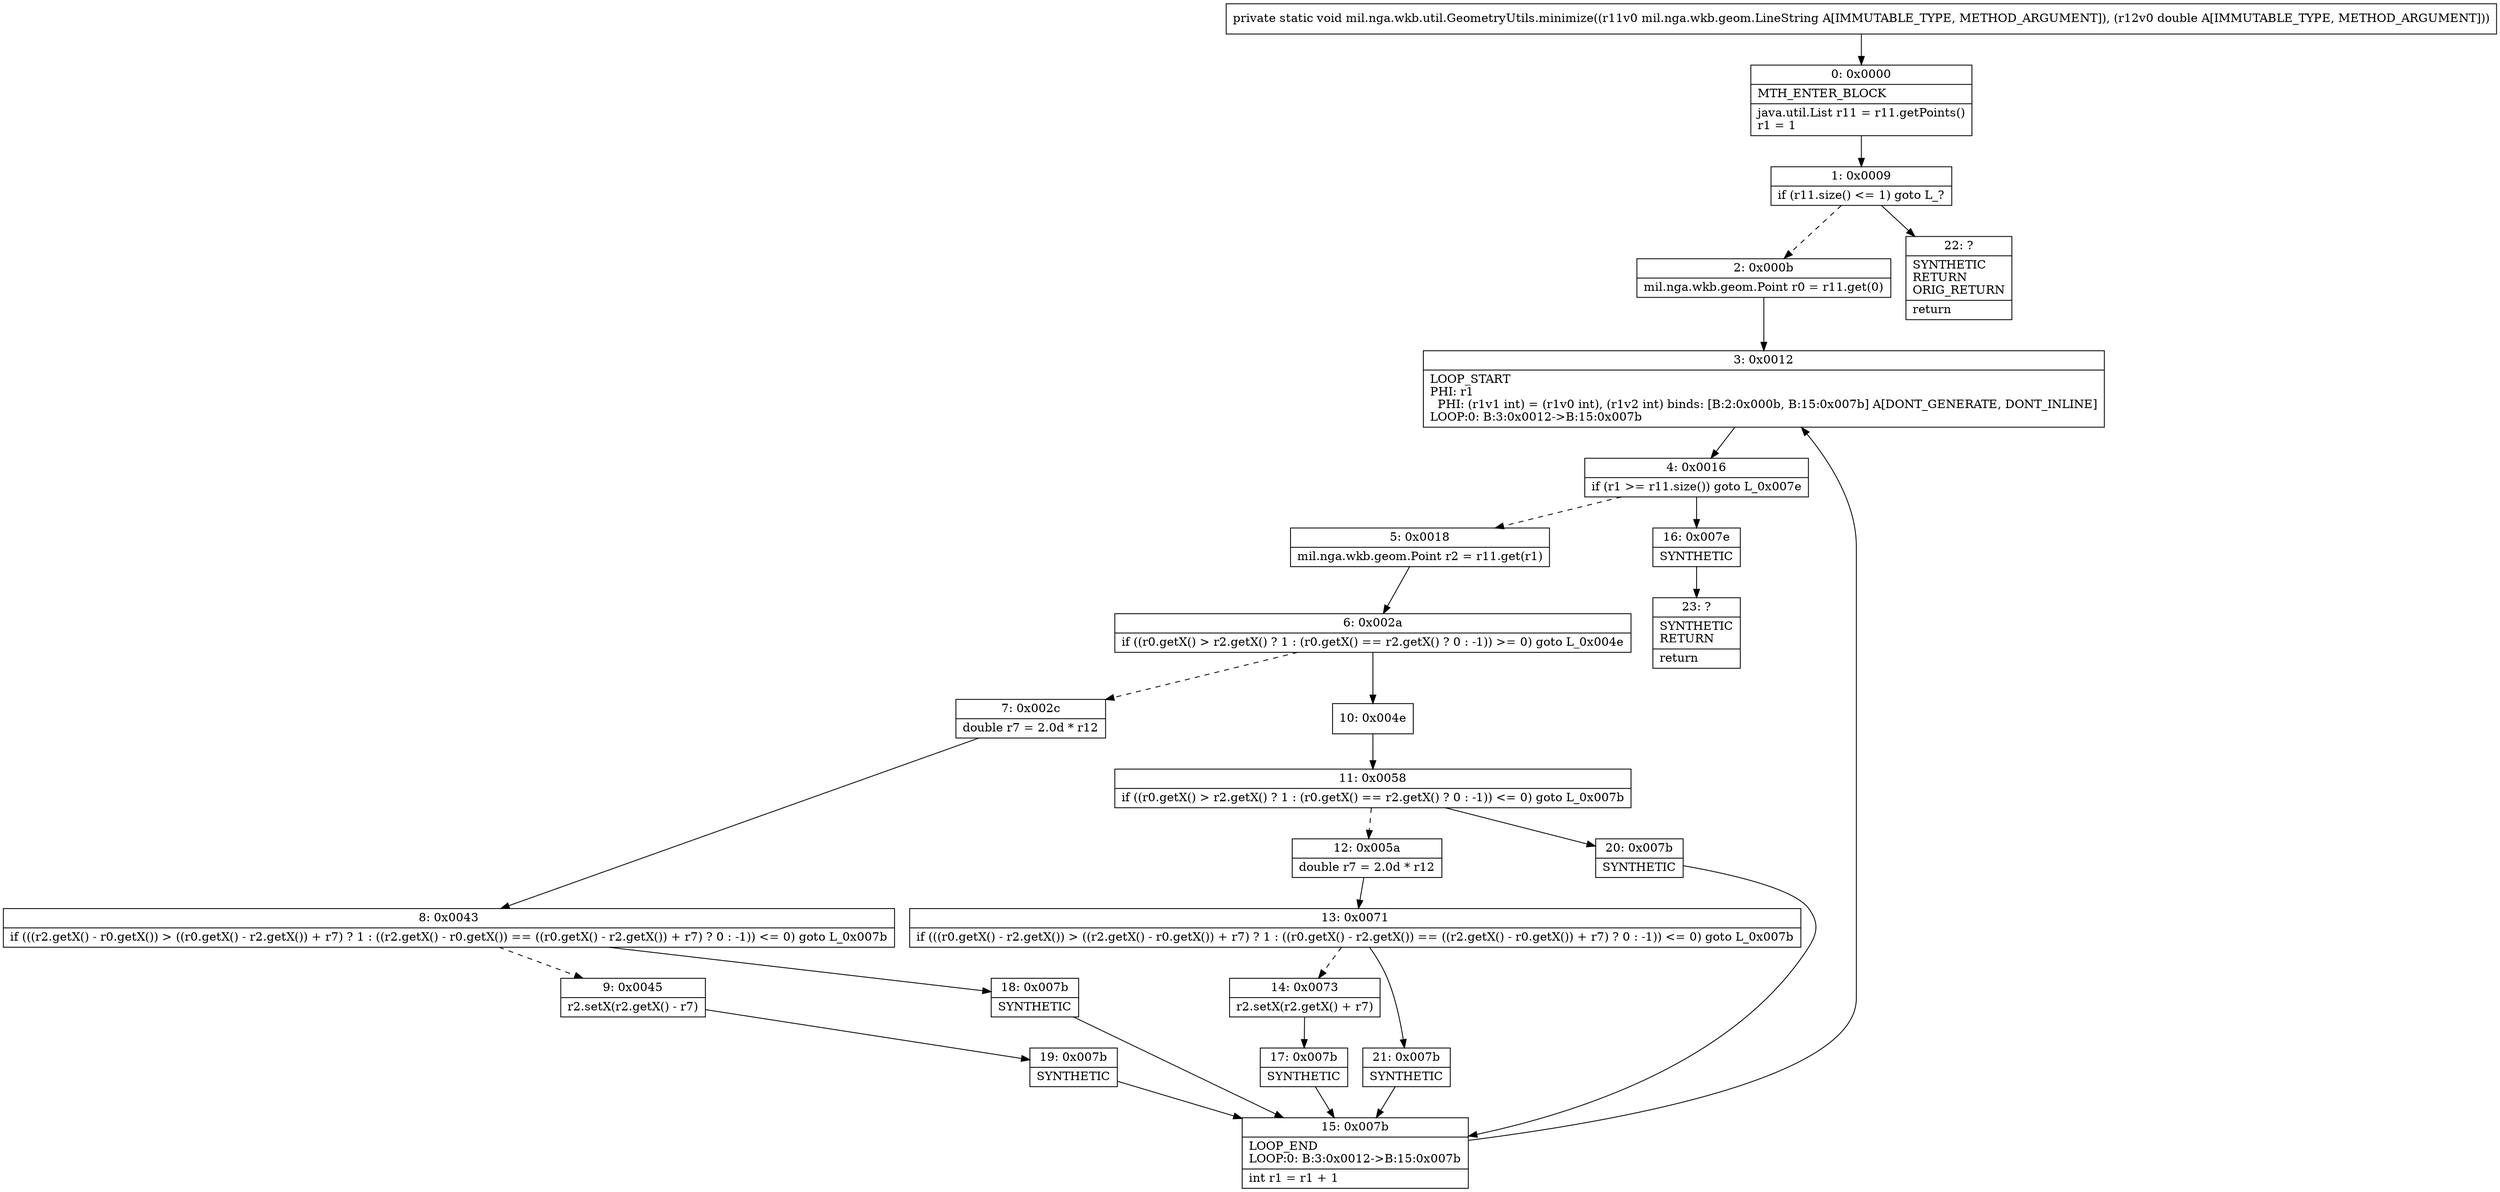 digraph "CFG formil.nga.wkb.util.GeometryUtils.minimize(Lmil\/nga\/wkb\/geom\/LineString;D)V" {
Node_0 [shape=record,label="{0\:\ 0x0000|MTH_ENTER_BLOCK\l|java.util.List r11 = r11.getPoints()\lr1 = 1\l}"];
Node_1 [shape=record,label="{1\:\ 0x0009|if (r11.size() \<= 1) goto L_?\l}"];
Node_2 [shape=record,label="{2\:\ 0x000b|mil.nga.wkb.geom.Point r0 = r11.get(0)\l}"];
Node_3 [shape=record,label="{3\:\ 0x0012|LOOP_START\lPHI: r1 \l  PHI: (r1v1 int) = (r1v0 int), (r1v2 int) binds: [B:2:0x000b, B:15:0x007b] A[DONT_GENERATE, DONT_INLINE]\lLOOP:0: B:3:0x0012\-\>B:15:0x007b\l}"];
Node_4 [shape=record,label="{4\:\ 0x0016|if (r1 \>= r11.size()) goto L_0x007e\l}"];
Node_5 [shape=record,label="{5\:\ 0x0018|mil.nga.wkb.geom.Point r2 = r11.get(r1)\l}"];
Node_6 [shape=record,label="{6\:\ 0x002a|if ((r0.getX() \> r2.getX() ? 1 : (r0.getX() == r2.getX() ? 0 : \-1)) \>= 0) goto L_0x004e\l}"];
Node_7 [shape=record,label="{7\:\ 0x002c|double r7 = 2.0d * r12\l}"];
Node_8 [shape=record,label="{8\:\ 0x0043|if (((r2.getX() \- r0.getX()) \> ((r0.getX() \- r2.getX()) + r7) ? 1 : ((r2.getX() \- r0.getX()) == ((r0.getX() \- r2.getX()) + r7) ? 0 : \-1)) \<= 0) goto L_0x007b\l}"];
Node_9 [shape=record,label="{9\:\ 0x0045|r2.setX(r2.getX() \- r7)\l}"];
Node_10 [shape=record,label="{10\:\ 0x004e}"];
Node_11 [shape=record,label="{11\:\ 0x0058|if ((r0.getX() \> r2.getX() ? 1 : (r0.getX() == r2.getX() ? 0 : \-1)) \<= 0) goto L_0x007b\l}"];
Node_12 [shape=record,label="{12\:\ 0x005a|double r7 = 2.0d * r12\l}"];
Node_13 [shape=record,label="{13\:\ 0x0071|if (((r0.getX() \- r2.getX()) \> ((r2.getX() \- r0.getX()) + r7) ? 1 : ((r0.getX() \- r2.getX()) == ((r2.getX() \- r0.getX()) + r7) ? 0 : \-1)) \<= 0) goto L_0x007b\l}"];
Node_14 [shape=record,label="{14\:\ 0x0073|r2.setX(r2.getX() + r7)\l}"];
Node_15 [shape=record,label="{15\:\ 0x007b|LOOP_END\lLOOP:0: B:3:0x0012\-\>B:15:0x007b\l|int r1 = r1 + 1\l}"];
Node_16 [shape=record,label="{16\:\ 0x007e|SYNTHETIC\l}"];
Node_17 [shape=record,label="{17\:\ 0x007b|SYNTHETIC\l}"];
Node_18 [shape=record,label="{18\:\ 0x007b|SYNTHETIC\l}"];
Node_19 [shape=record,label="{19\:\ 0x007b|SYNTHETIC\l}"];
Node_20 [shape=record,label="{20\:\ 0x007b|SYNTHETIC\l}"];
Node_21 [shape=record,label="{21\:\ 0x007b|SYNTHETIC\l}"];
Node_22 [shape=record,label="{22\:\ ?|SYNTHETIC\lRETURN\lORIG_RETURN\l|return\l}"];
Node_23 [shape=record,label="{23\:\ ?|SYNTHETIC\lRETURN\l|return\l}"];
MethodNode[shape=record,label="{private static void mil.nga.wkb.util.GeometryUtils.minimize((r11v0 mil.nga.wkb.geom.LineString A[IMMUTABLE_TYPE, METHOD_ARGUMENT]), (r12v0 double A[IMMUTABLE_TYPE, METHOD_ARGUMENT])) }"];
MethodNode -> Node_0;
Node_0 -> Node_1;
Node_1 -> Node_2[style=dashed];
Node_1 -> Node_22;
Node_2 -> Node_3;
Node_3 -> Node_4;
Node_4 -> Node_5[style=dashed];
Node_4 -> Node_16;
Node_5 -> Node_6;
Node_6 -> Node_7[style=dashed];
Node_6 -> Node_10;
Node_7 -> Node_8;
Node_8 -> Node_9[style=dashed];
Node_8 -> Node_18;
Node_9 -> Node_19;
Node_10 -> Node_11;
Node_11 -> Node_12[style=dashed];
Node_11 -> Node_20;
Node_12 -> Node_13;
Node_13 -> Node_14[style=dashed];
Node_13 -> Node_21;
Node_14 -> Node_17;
Node_15 -> Node_3;
Node_16 -> Node_23;
Node_17 -> Node_15;
Node_18 -> Node_15;
Node_19 -> Node_15;
Node_20 -> Node_15;
Node_21 -> Node_15;
}

